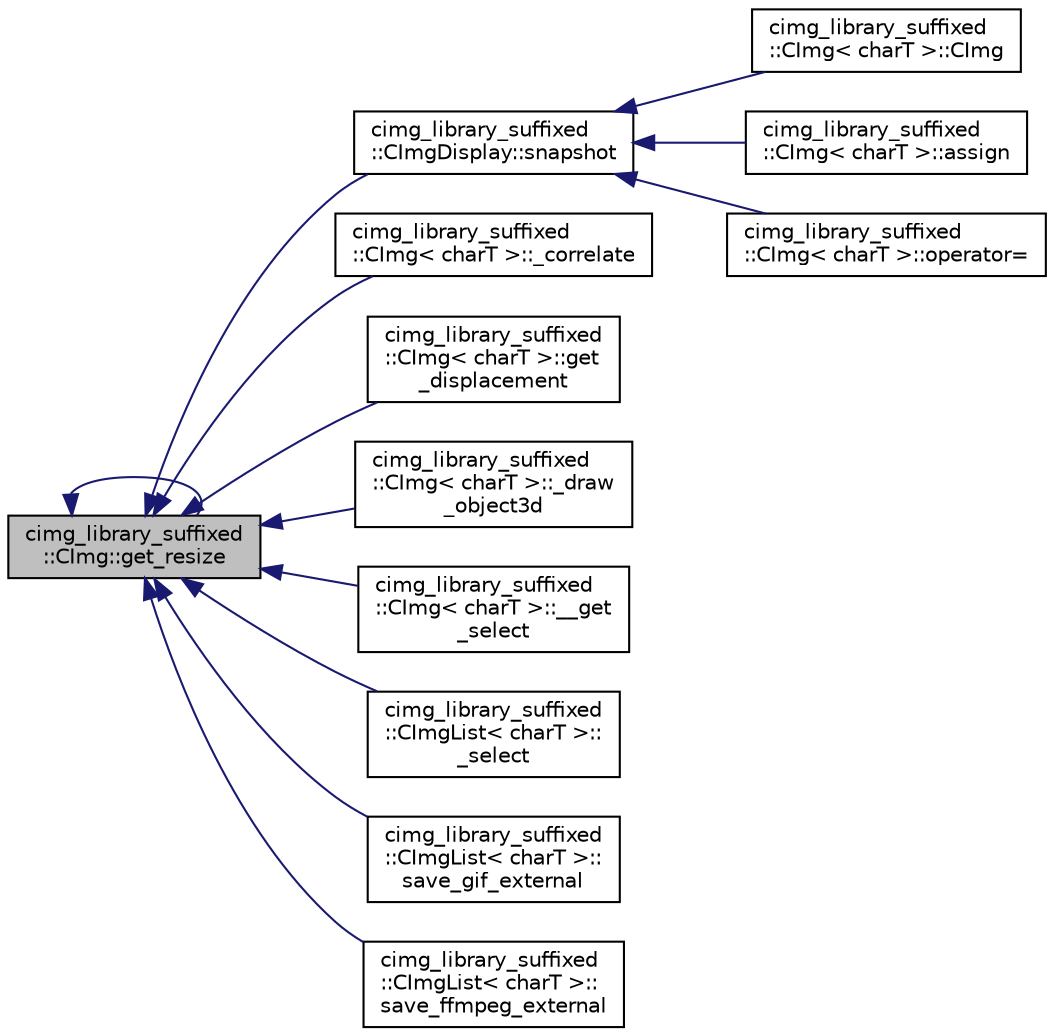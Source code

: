 digraph "cimg_library_suffixed::CImg::get_resize"
{
  edge [fontname="Helvetica",fontsize="10",labelfontname="Helvetica",labelfontsize="10"];
  node [fontname="Helvetica",fontsize="10",shape=record];
  rankdir="LR";
  Node1778 [label="cimg_library_suffixed\l::CImg::get_resize",height=0.2,width=0.4,color="black", fillcolor="grey75", style="filled", fontcolor="black"];
  Node1778 -> Node1779 [dir="back",color="midnightblue",fontsize="10",style="solid",fontname="Helvetica"];
  Node1779 [label="cimg_library_suffixed\l::CImgDisplay::snapshot",height=0.2,width=0.4,color="black", fillcolor="white", style="filled",URL="$structcimg__library__suffixed_1_1_c_img_display.html#a914ee0515249db301dc66275861a6b3e",tooltip="Take a snapshot of the associated window content. "];
  Node1779 -> Node1780 [dir="back",color="midnightblue",fontsize="10",style="solid",fontname="Helvetica"];
  Node1780 [label="cimg_library_suffixed\l::CImg\< charT \>::CImg",height=0.2,width=0.4,color="black", fillcolor="white", style="filled",URL="$structcimg__library__suffixed_1_1_c_img.html#a015159d8cee61c2f2316c3e128470a71",tooltip="Construct image from a display window. "];
  Node1779 -> Node1781 [dir="back",color="midnightblue",fontsize="10",style="solid",fontname="Helvetica"];
  Node1781 [label="cimg_library_suffixed\l::CImg\< charT \>::assign",height=0.2,width=0.4,color="black", fillcolor="white", style="filled",URL="$structcimg__library__suffixed_1_1_c_img.html#a668fe887682e7cbb469409842bb98cd2",tooltip="Construct image from a display window . "];
  Node1779 -> Node1782 [dir="back",color="midnightblue",fontsize="10",style="solid",fontname="Helvetica"];
  Node1782 [label="cimg_library_suffixed\l::CImg\< charT \>::operator=",height=0.2,width=0.4,color="black", fillcolor="white", style="filled",URL="$structcimg__library__suffixed_1_1_c_img.html#a75e18966d8e02a9cee85642038e30a08",tooltip="Copy the content of a display window to the current image instance. "];
  Node1778 -> Node1778 [dir="back",color="midnightblue",fontsize="10",style="solid",fontname="Helvetica"];
  Node1778 -> Node1783 [dir="back",color="midnightblue",fontsize="10",style="solid",fontname="Helvetica"];
  Node1783 [label="cimg_library_suffixed\l::CImg\< charT \>::_correlate",height=0.2,width=0.4,color="black", fillcolor="white", style="filled",URL="$structcimg__library__suffixed_1_1_c_img.html#aed98b23130078df5ad69b199d88bb261",tooltip="Correlate image by a kernel . "];
  Node1778 -> Node1784 [dir="back",color="midnightblue",fontsize="10",style="solid",fontname="Helvetica"];
  Node1784 [label="cimg_library_suffixed\l::CImg\< charT \>::get\l_displacement",height=0.2,width=0.4,color="black", fillcolor="white", style="filled",URL="$structcimg__library__suffixed_1_1_c_img.html#a91ec1cd09114c4018a78e4ea0b2df386",tooltip="Estimate displacement field between two images . "];
  Node1778 -> Node1785 [dir="back",color="midnightblue",fontsize="10",style="solid",fontname="Helvetica"];
  Node1785 [label="cimg_library_suffixed\l::CImg\< charT \>::_draw\l_object3d",height=0.2,width=0.4,color="black", fillcolor="white", style="filled",URL="$structcimg__library__suffixed_1_1_c_img.html#a6dba86c8049ae141ffc9936b2eaf5c5c"];
  Node1778 -> Node1786 [dir="back",color="midnightblue",fontsize="10",style="solid",fontname="Helvetica"];
  Node1786 [label="cimg_library_suffixed\l::CImg\< charT \>::__get\l_select",height=0.2,width=0.4,color="black", fillcolor="white", style="filled",URL="$structcimg__library__suffixed_1_1_c_img.html#aaa07158749f6daf52edcfb4a3b86c4ef"];
  Node1778 -> Node1787 [dir="back",color="midnightblue",fontsize="10",style="solid",fontname="Helvetica"];
  Node1787 [label="cimg_library_suffixed\l::CImgList\< charT \>::\l_select",height=0.2,width=0.4,color="black", fillcolor="white", style="filled",URL="$structcimg__library__suffixed_1_1_c_img_list.html#af8a6b01f20b2d459e5abe6b99836ea9a"];
  Node1778 -> Node1788 [dir="back",color="midnightblue",fontsize="10",style="solid",fontname="Helvetica"];
  Node1788 [label="cimg_library_suffixed\l::CImgList\< charT \>::\lsave_gif_external",height=0.2,width=0.4,color="black", fillcolor="white", style="filled",URL="$structcimg__library__suffixed_1_1_c_img_list.html#a759ef20b53f1e507973dc53fcc2c7bb2",tooltip="Save image sequence as a GIF animated file. "];
  Node1778 -> Node1789 [dir="back",color="midnightblue",fontsize="10",style="solid",fontname="Helvetica"];
  Node1789 [label="cimg_library_suffixed\l::CImgList\< charT \>::\lsave_ffmpeg_external",height=0.2,width=0.4,color="black", fillcolor="white", style="filled",URL="$structcimg__library__suffixed_1_1_c_img_list.html#af09a45345581747984f4df0607418f2c",tooltip="Save image sequence, using the external tool &#39;ffmpeg&#39;. "];
}
